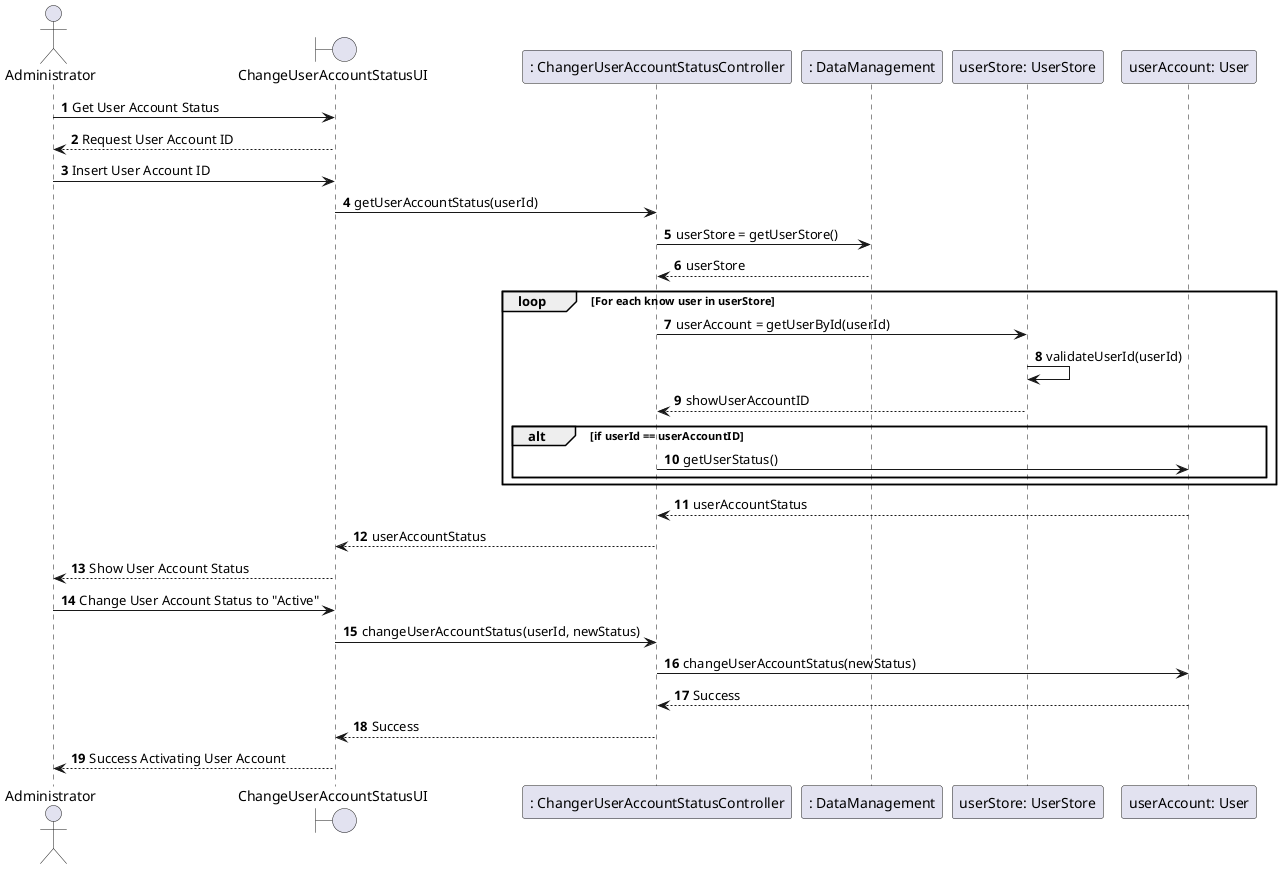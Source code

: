 @startuml
autonumber
actor Administrator
boundary ChangeUserAccountStatusUI
participant ": ChangerUserAccountStatusController" as controller
participant ": DataManagement"
participant "userStore: UserStore"
participant "userAccount: User"

Administrator -> ChangeUserAccountStatusUI : Get User Account Status
ChangeUserAccountStatusUI --> Administrator : Request User Account ID
Administrator -> ChangeUserAccountStatusUI : Insert User Account ID
ChangeUserAccountStatusUI -> controller : getUserAccountStatus(userId)
controller -> ": DataManagement" : userStore = getUserStore()
": DataManagement" --> controller : userStore

loop For each know user in userStore
	controller -> "userStore: UserStore" : userAccount = getUserById(userId)
	"userStore: UserStore" -> "userStore: UserStore" : validateUserId(userId)
	"userStore: UserStore" --> controller : showUserAccountID
	alt if userId == userAccountID
		controller -> "userAccount: User" : getUserStatus()
	end
end

"userAccount: User" --> controller : userAccountStatus
controller --> ChangeUserAccountStatusUI : userAccountStatus
ChangeUserAccountStatusUI --> Administrator : Show User Account Status
Administrator -> ChangeUserAccountStatusUI : Change User Account Status to "Active"

ChangeUserAccountStatusUI -> controller : changeUserAccountStatus(userId, newStatus)
controller -> "userAccount: User" : changeUserAccountStatus(newStatus)

"userAccount: User" --> controller : Success
controller --> ChangeUserAccountStatusUI : Success
ChangeUserAccountStatusUI --> Administrator : Success Activating User Account


@enduml